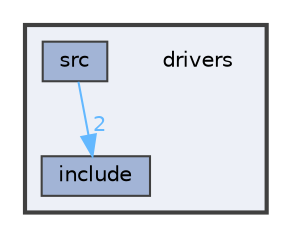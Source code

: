 digraph "drivers"
{
 // LATEX_PDF_SIZE
  bgcolor="transparent";
  edge [fontname=Helvetica,fontsize=10,labelfontname=Helvetica,labelfontsize=10];
  node [fontname=Helvetica,fontsize=10,shape=box,height=0.2,width=0.4];
  compound=true
  subgraph clusterdir_14bc92f4b96c8519b376567118ac28b3 {
    graph [ bgcolor="#edf0f7", pencolor="grey25", label="", fontname=Helvetica,fontsize=10 style="filled,bold", URL="dir_14bc92f4b96c8519b376567118ac28b3.html",tooltip=""]
    dir_14bc92f4b96c8519b376567118ac28b3 [shape=plaintext, label="drivers"];
  dir_ee023d43c33bfccc31aa50a48a76892b [label="include", fillcolor="#a2b4d6", color="grey25", style="filled", URL="dir_ee023d43c33bfccc31aa50a48a76892b.html",tooltip=""];
  dir_507bca872cbea0e05b5ebdf850947a53 [label="src", fillcolor="#a2b4d6", color="grey25", style="filled", URL="dir_507bca872cbea0e05b5ebdf850947a53.html",tooltip=""];
  }
  dir_507bca872cbea0e05b5ebdf850947a53->dir_ee023d43c33bfccc31aa50a48a76892b [headlabel="2", labeldistance=1.5 headhref="dir_000002_000001.html" color="steelblue1" fontcolor="steelblue1"];
}
